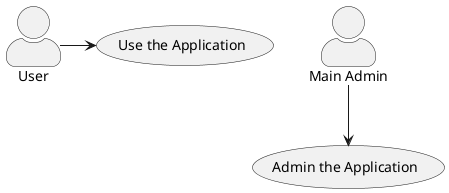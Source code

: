 @startuml
skinparam actorStyle awesome
:User: -> (Use)
"Main Admin" as Admin
"Use the Application" as (Use)
Admin--> (Admin the Application)
@endum